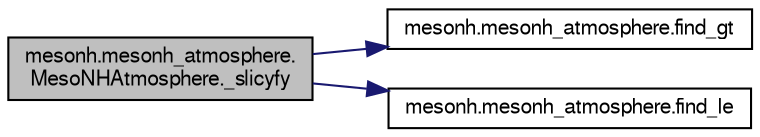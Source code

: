 digraph "mesonh.mesonh_atmosphere.MesoNHAtmosphere._slicyfy"
{
  edge [fontname="FreeSans",fontsize="10",labelfontname="FreeSans",labelfontsize="10"];
  node [fontname="FreeSans",fontsize="10",shape=record];
  rankdir="LR";
  Node1 [label="mesonh.mesonh_atmosphere.\lMesoNHAtmosphere._slicyfy",height=0.2,width=0.4,color="black", fillcolor="grey75", style="filled", fontcolor="black"];
  Node1 -> Node2 [color="midnightblue",fontsize="10",style="solid",fontname="FreeSans"];
  Node2 [label="mesonh.mesonh_atmosphere.find_gt",height=0.2,width=0.4,color="black", fillcolor="white", style="filled",URL="$namespacemesonh_1_1mesonh__atmosphere.html#aa7d585a9708f80f50126013e7ede3a79"];
  Node1 -> Node3 [color="midnightblue",fontsize="10",style="solid",fontname="FreeSans"];
  Node3 [label="mesonh.mesonh_atmosphere.find_le",height=0.2,width=0.4,color="black", fillcolor="white", style="filled",URL="$namespacemesonh_1_1mesonh__atmosphere.html#a29be0fd7a7d2abced4a7ba2beed25f39"];
}
